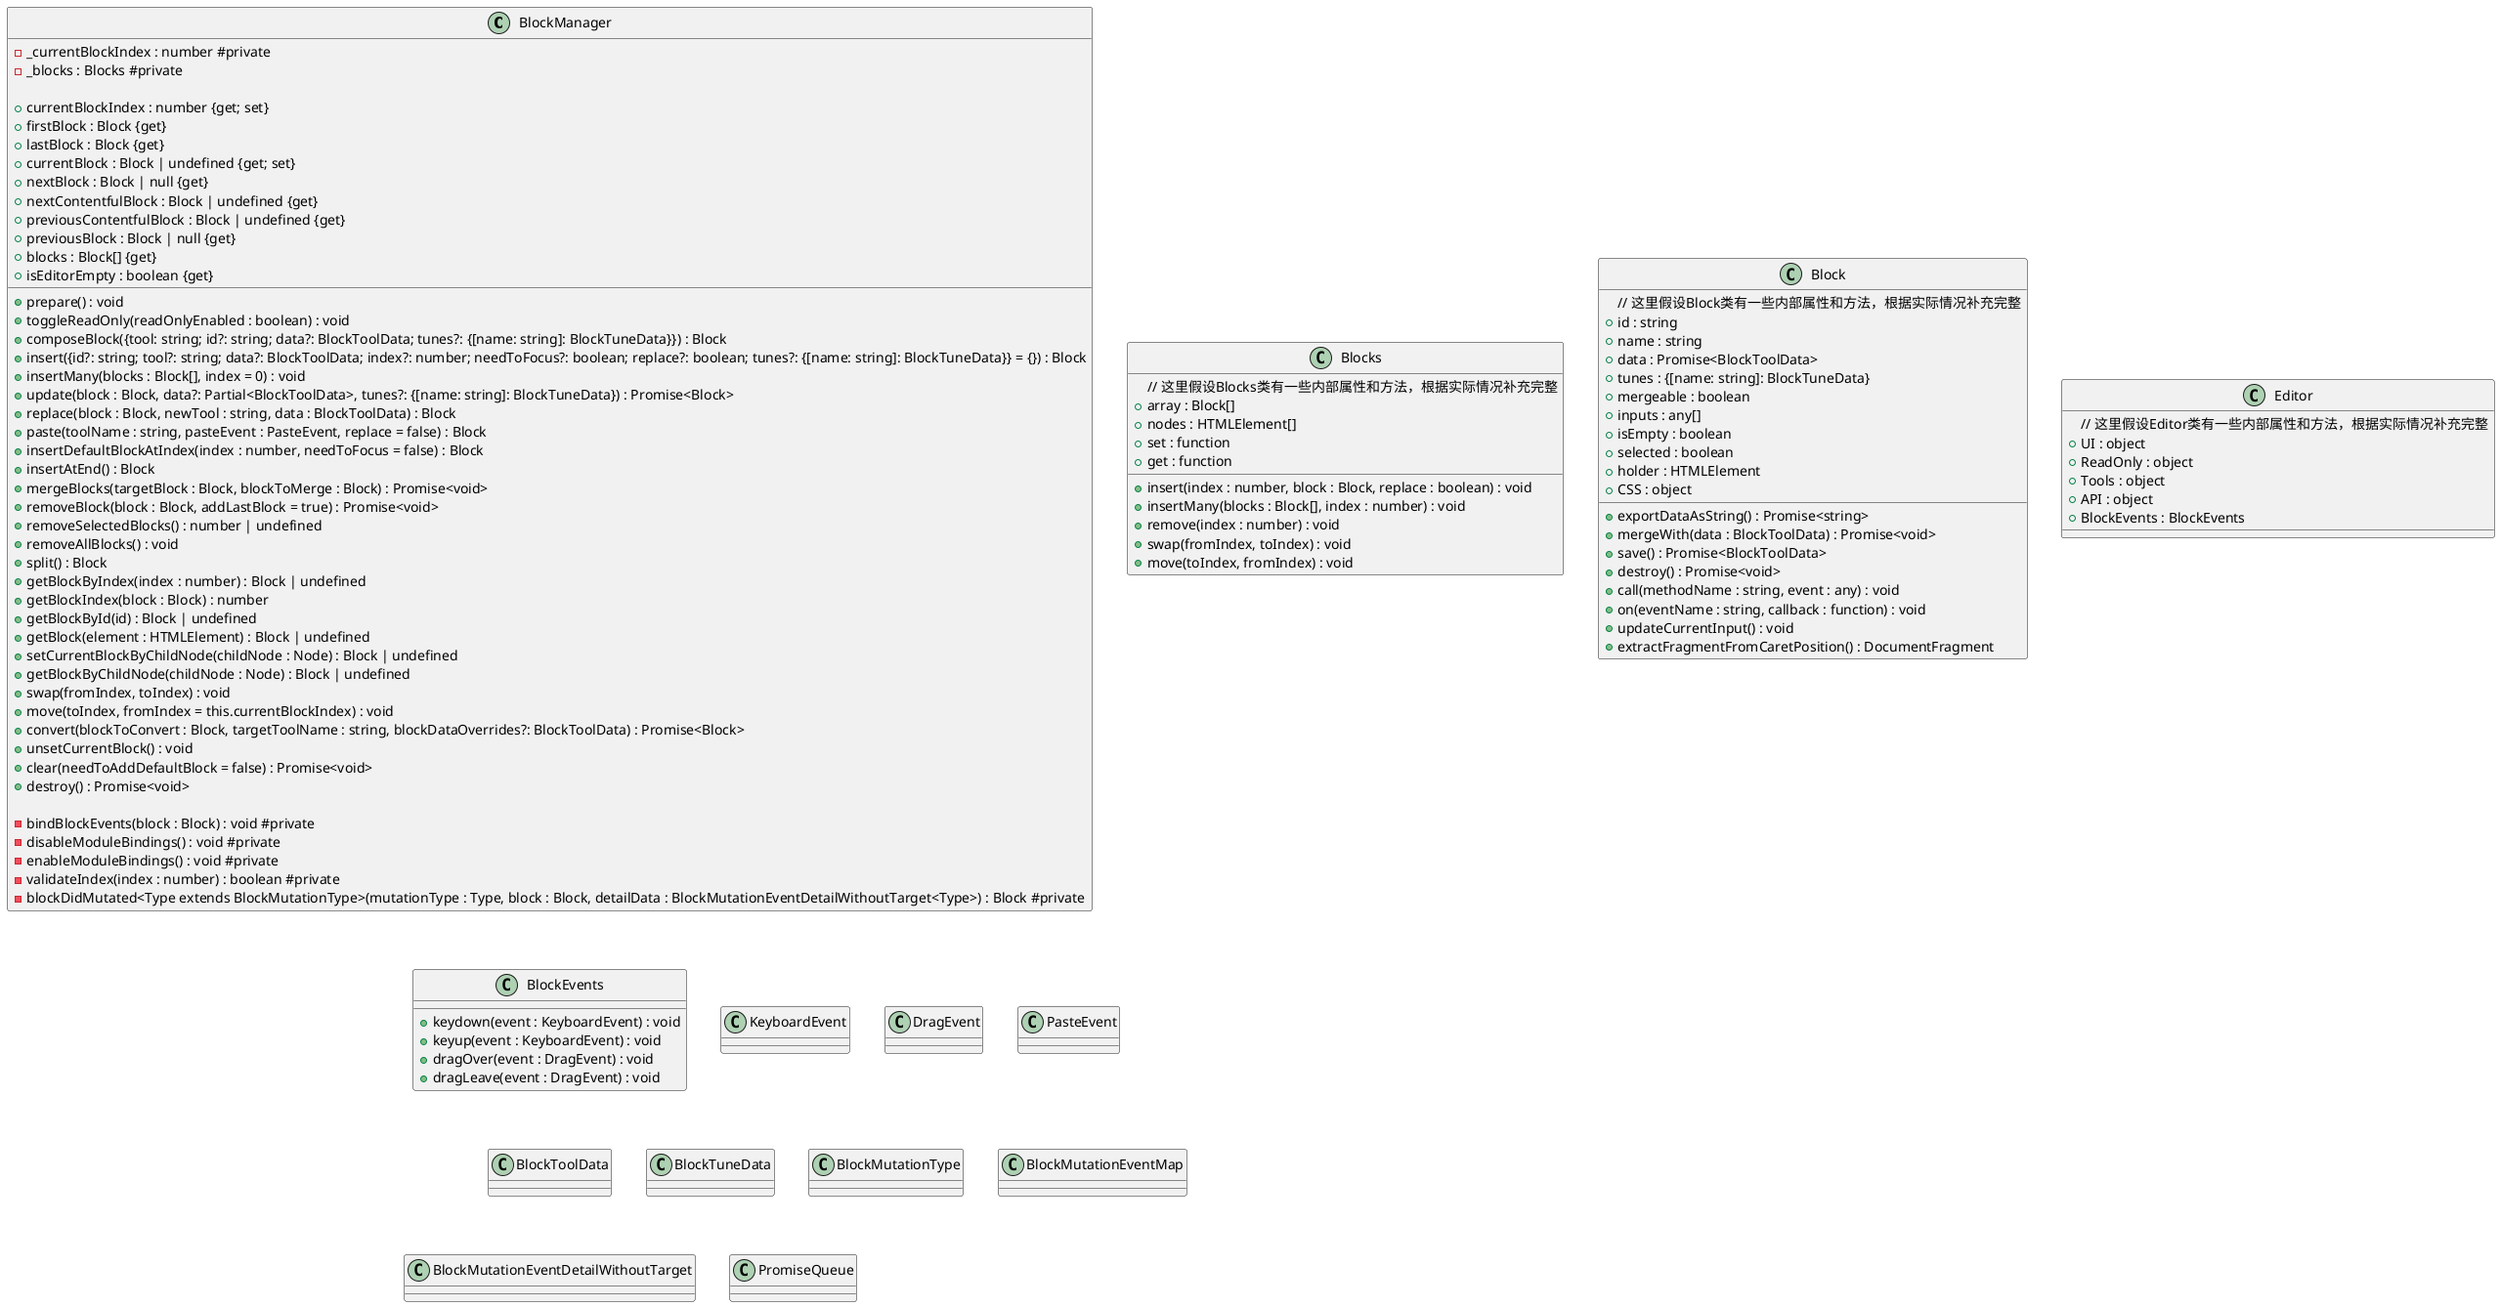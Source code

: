 @startuml
class BlockManager {
    - _currentBlockIndex : number #private
    - _blocks : Blocks #private

    + currentBlockIndex : number {get; set}
    + firstBlock : Block {get}
    + lastBlock : Block {get}
    + currentBlock : Block | undefined {get; set}
    + nextBlock : Block | null {get}
    + nextContentfulBlock : Block | undefined {get}
    + previousContentfulBlock : Block | undefined {get}
    + previousBlock : Block | null {get}
    + blocks : Block[] {get}
    + isEditorEmpty : boolean {get}

    + prepare() : void
    + toggleReadOnly(readOnlyEnabled : boolean) : void
    + composeBlock({tool: string; id?: string; data?: BlockToolData; tunes?: {[name: string]: BlockTuneData}}) : Block
    + insert({id?: string; tool?: string; data?: BlockToolData; index?: number; needToFocus?: boolean; replace?: boolean; tunes?: {[name: string]: BlockTuneData}} = {}) : Block
    + insertMany(blocks : Block[], index = 0) : void
    + update(block : Block, data?: Partial<BlockToolData>, tunes?: {[name: string]: BlockTuneData}) : Promise<Block>
    + replace(block : Block, newTool : string, data : BlockToolData) : Block
    + paste(toolName : string, pasteEvent : PasteEvent, replace = false) : Block
    + insertDefaultBlockAtIndex(index : number, needToFocus = false) : Block
    + insertAtEnd() : Block
    + mergeBlocks(targetBlock : Block, blockToMerge : Block) : Promise<void>
    + removeBlock(block : Block, addLastBlock = true) : Promise<void>
    + removeSelectedBlocks() : number | undefined
    + removeAllBlocks() : void
    + split() : Block
    + getBlockByIndex(index : number) : Block | undefined
    + getBlockIndex(block : Block) : number
    + getBlockById(id) : Block | undefined
    + getBlock(element : HTMLElement) : Block | undefined
    + setCurrentBlockByChildNode(childNode : Node) : Block | undefined
    + getBlockByChildNode(childNode : Node) : Block | undefined
    + swap(fromIndex, toIndex) : void
    + move(toIndex, fromIndex = this.currentBlockIndex) : void
    + convert(blockToConvert : Block, targetToolName : string, blockDataOverrides?: BlockToolData) : Promise<Block>
    + unsetCurrentBlock() : void
    + clear(needToAddDefaultBlock = false) : Promise<void>
    + destroy() : Promise<void>

    - bindBlockEvents(block : Block) : void #private
    - disableModuleBindings() : void #private
    - enableModuleBindings() : void #private
    - validateIndex(index : number) : boolean #private
    - blockDidMutated<Type extends BlockMutationType>(mutationType : Type, block : Block, detailData : BlockMutationEventDetailWithoutTarget<Type>) : Block #private
}

class Blocks {
    // 这里假设Blocks类有一些内部属性和方法，根据实际情况补充完整
    + array : Block[]
    + nodes : HTMLElement[]
    + insert(index : number, block : Block, replace : boolean) : void
    + insertMany(blocks : Block[], index : number) : void
    + remove(index : number) : void
    + swap(fromIndex, toIndex) : void
    + move(toIndex, fromIndex) : void
    + set : function
    + get : function
}

class Block {
    // 这里假设Block类有一些内部属性和方法，根据实际情况补充完整
    + id : string
    + name : string
    + data : Promise<BlockToolData>
    + tunes : {[name: string]: BlockTuneData}
    + mergeable : boolean
    + exportDataAsString() : Promise<string>
    + mergeWith(data : BlockToolData) : Promise<void>
    + save() : Promise<BlockToolData>
    + destroy() : Promise<void>
    + call(methodName : string, event : any) : void
    + on(eventName : string, callback : function) : void
    + inputs : any[]
    + isEmpty : boolean
    + selected : boolean
    + holder : HTMLElement
    + CSS : object
    + updateCurrentInput() : void
    + extractFragmentFromCaretPosition() : DocumentFragment
}

class Editor {
    // 这里假设Editor类有一些内部属性和方法，根据实际情况补充完整
    + UI : object
    + ReadOnly : object
    + Tools : object
    + API : object
    + BlockEvents : BlockEvents
}

class BlockEvents {
    + keydown(event : KeyboardEvent) : void
    + keyup(event : KeyboardEvent) : void
    + dragOver(event : DragEvent) : void
    + dragLeave(event : DragEvent) : void
}

class KeyboardEvent {}
class DragEvent {}
class PasteEvent {}
class BlockToolData {}
class BlockTuneData {}
class BlockMutationType {}
class BlockMutationEventMap {}
class BlockMutationEventDetailWithoutTarget {}
class PromiseQueue {}

@enduml
